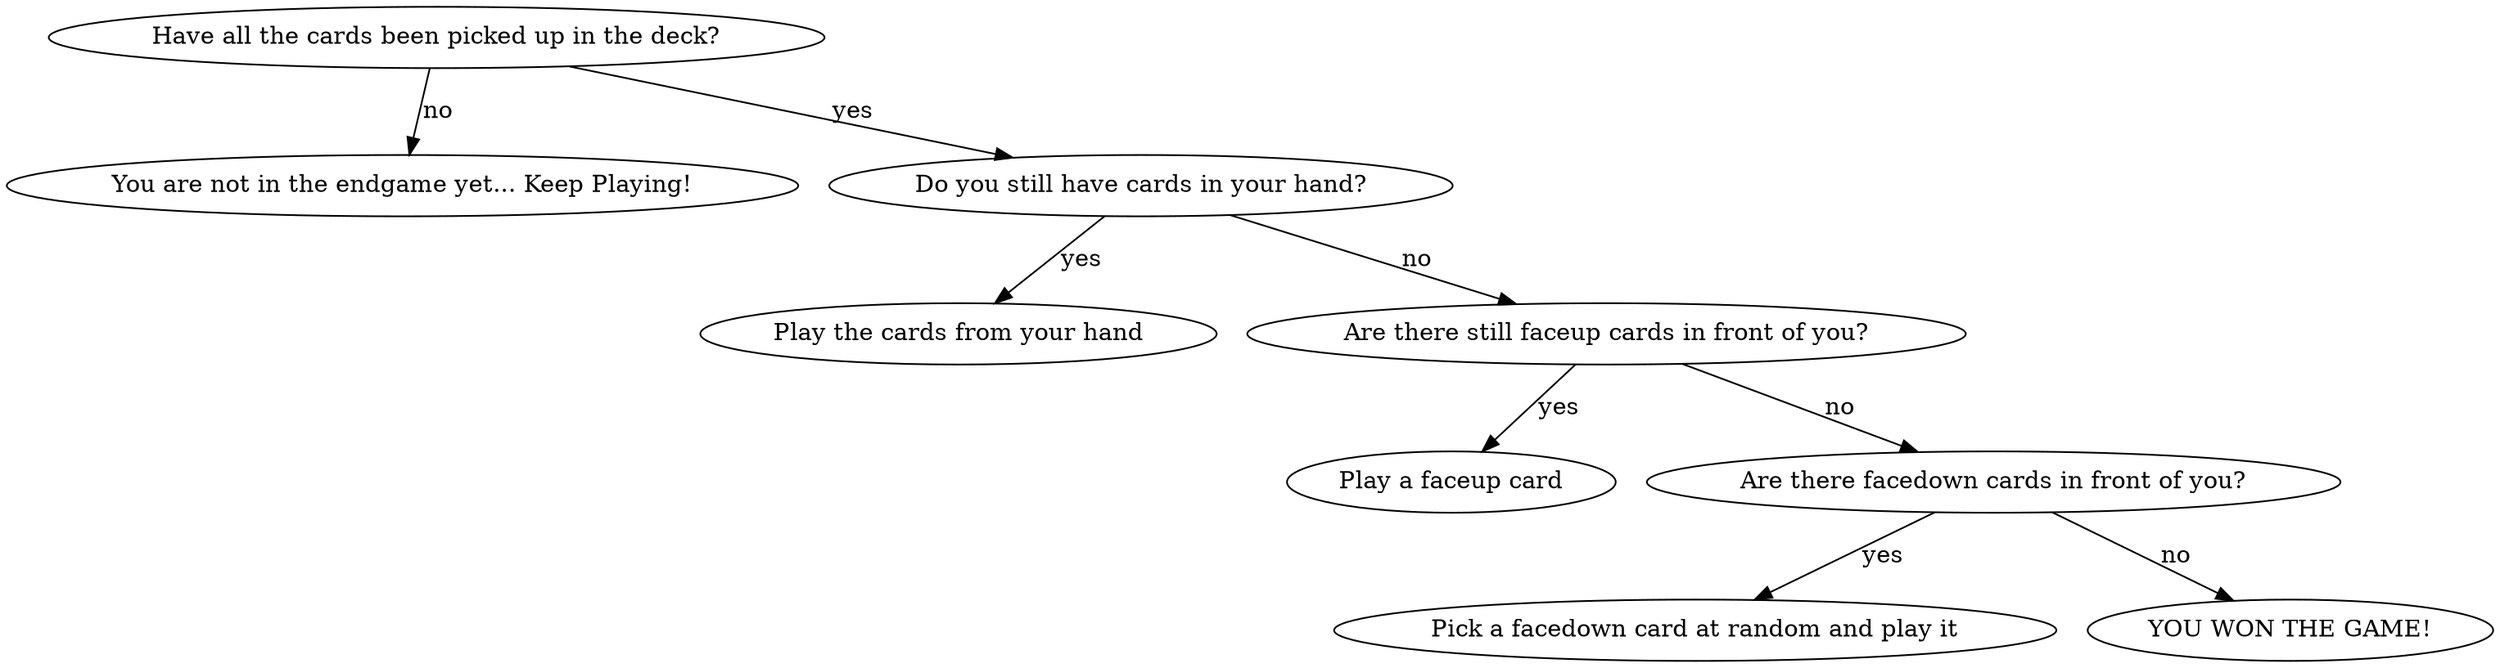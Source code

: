 digraph G {
	a [label="Have all the cards been picked up in the deck?"]
	a1 [label="You are not in the endgame yet... Keep Playing!"]
	b [label="Do you still have cards in your hand?"]
	b1 [label="Play the cards from your hand"]
	c [label="Are there still faceup cards in front of you?"]
	c1 [label="Play a faceup card"]
	d [label="Are there facedown cards in front of you?"]
	d1 [label="Pick a facedown card at random and play it"]
	e [label="YOU WON THE GAME!"]

	a -> b [label="yes"]
	a -> a1 [label="no"]
	b -> b1 [label="yes"]
	b -> c [label="no"]
	c -> c1 [label="yes"]
	c -> d [label="no"]
	d -> d1 [label="yes"]
	d -> e [label="no"]

}